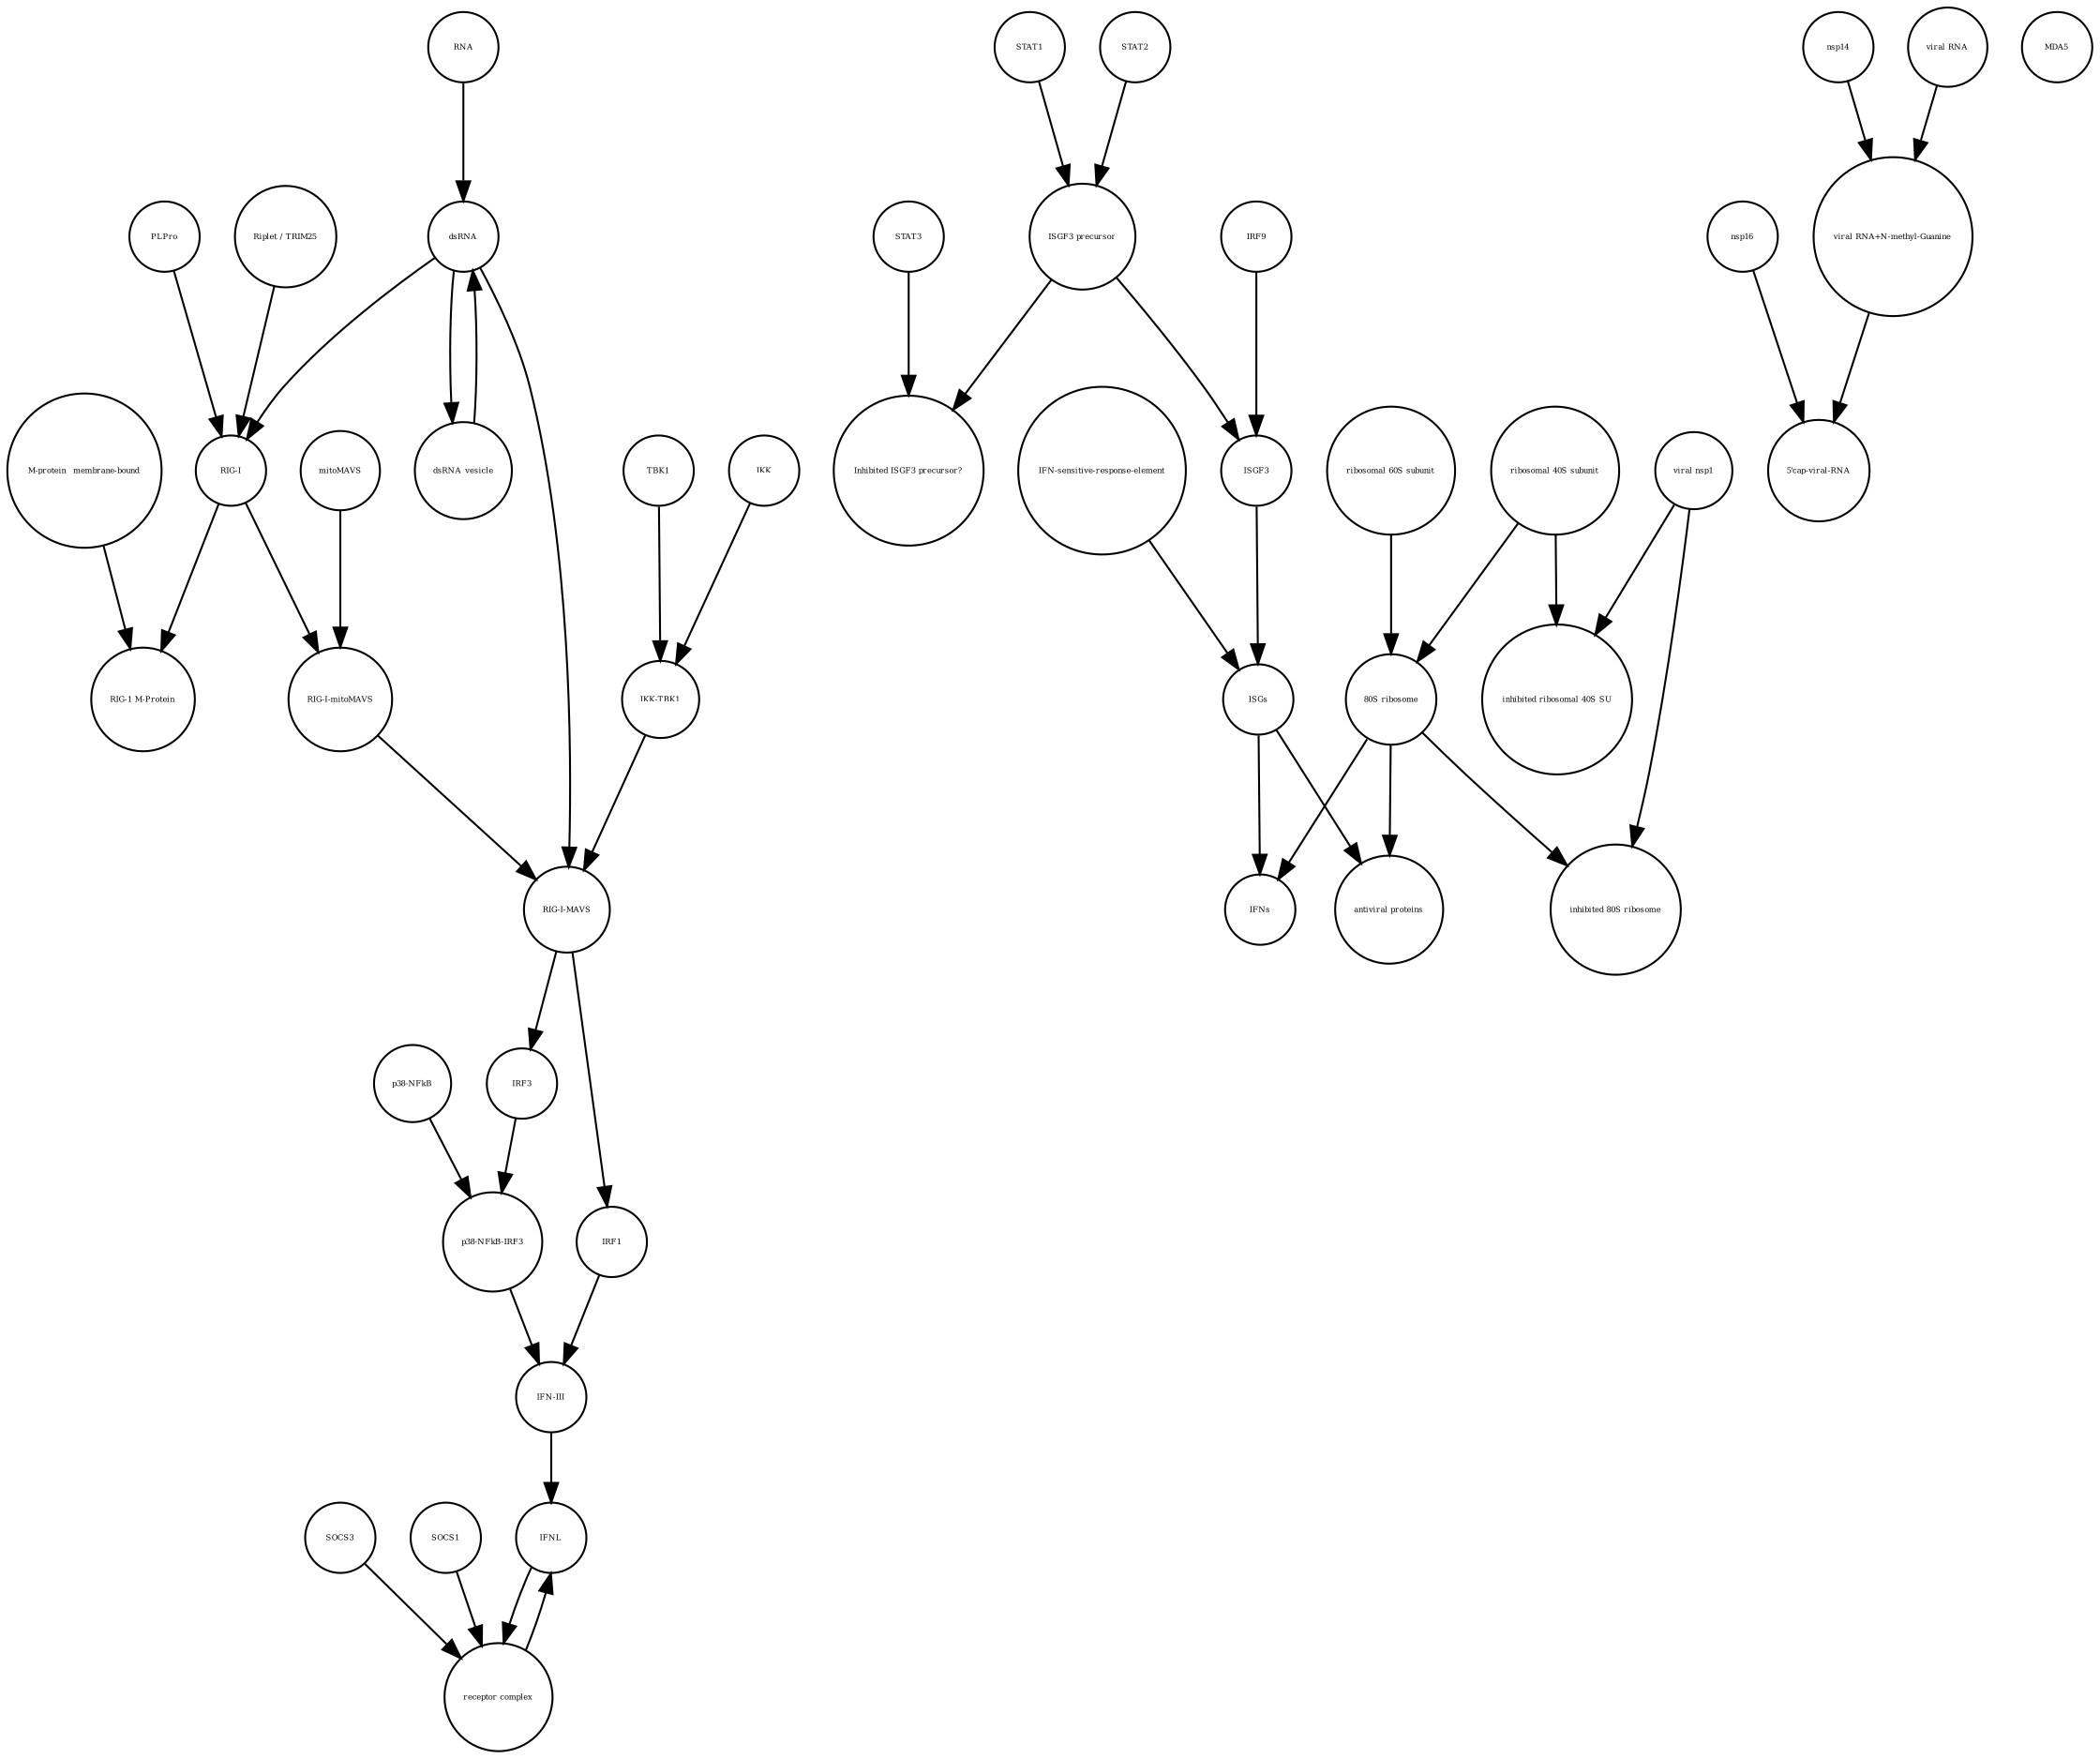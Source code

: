 strict digraph  {
"IKK-TBK1" [annotation="", bipartite=0, cls=complex, fontsize=4, label="IKK-TBK1", shape=circle];
STAT3 [annotation="", bipartite=0, cls=macromolecule, fontsize=4, label=STAT3, shape=circle];
PLPro [annotation="", bipartite=0, cls=macromolecule, fontsize=4, label=PLPro, shape=circle];
"p38-NFkB-IRF3" [annotation="", bipartite=0, cls=complex, fontsize=4, label="p38-NFkB-IRF3", shape=circle];
"M-protein_ membrane-bound" [annotation="", bipartite=0, cls=macromolecule, fontsize=4, label="M-protein_ membrane-bound", shape=circle];
"viral RNA+N-methyl-Guanine" [annotation="", bipartite=0, cls="nucleic acid feature", fontsize=4, label="viral RNA+N-methyl-Guanine", shape=circle];
"ribosomal 60S subunit" [annotation="", bipartite=0, cls=complex, fontsize=4, label="ribosomal 60S subunit", shape=circle];
"Inhibited ISGF3 precursor?" [annotation="", bipartite=0, cls=complex, fontsize=4, label="Inhibited ISGF3 precursor?", shape=circle];
"RIG-I-MAVS" [annotation="", bipartite=0, cls=complex, fontsize=4, label="RIG-I-MAVS", shape=circle];
"IFN-sensitive-response-element" [annotation="", bipartite=0, cls="nucleic acid feature", fontsize=4, label="IFN-sensitive-response-element", shape=circle];
"antiviral proteins" [annotation="", bipartite=0, cls=macromolecule, fontsize=4, label="antiviral proteins", shape=circle];
dsRNA_vesicle [annotation="", bipartite=0, cls="nucleic acid feature", fontsize=4, label=dsRNA_vesicle, shape=circle];
"ribosomal 40S subunit" [annotation="", bipartite=0, cls=complex, fontsize=4, label="ribosomal 40S subunit", shape=circle];
IRF1 [annotation="", bipartite=0, cls=macromolecule, fontsize=4, label=IRF1, shape=circle];
ISGs [annotation="", bipartite=0, cls="nucleic acid feature", fontsize=4, label=ISGs, shape=circle];
"RIG-I" [annotation="", bipartite=0, cls=macromolecule, fontsize=4, label="RIG-I", shape=circle];
IRF9 [annotation="", bipartite=0, cls=macromolecule, fontsize=4, label=IRF9, shape=circle];
nsp16 [annotation="", bipartite=0, cls=macromolecule, fontsize=4, label=nsp16, shape=circle];
MDA5 [annotation="", bipartite=0, cls=macromolecule, fontsize=4, label=MDA5, shape=circle];
"RIG-1 M-Protein" [annotation="", bipartite=0, cls=complex, fontsize=4, label="RIG-1 M-Protein", shape=circle];
ISGF3 [annotation="", bipartite=0, cls=complex, fontsize=4, label=ISGF3, shape=circle];
"Riplet / TRIM25" [annotation="", bipartite=0, cls=macromolecule, fontsize=4, label="Riplet / TRIM25", shape=circle];
TBK1 [annotation="", bipartite=0, cls=macromolecule, fontsize=4, label=TBK1, shape=circle];
STAT1 [annotation="", bipartite=0, cls=macromolecule, fontsize=4, label=STAT1, shape=circle];
"5'cap-viral-RNA" [annotation="", bipartite=0, cls="nucleic acid feature", fontsize=4, label="5'cap-viral-RNA", shape=circle];
IFNL [annotation="", bipartite=0, cls=macromolecule, fontsize=4, label=IFNL, shape=circle];
SOCS3 [annotation="", bipartite=0, cls=macromolecule, fontsize=4, label=SOCS3, shape=circle];
"viral nsp1" [annotation="", bipartite=0, cls=macromolecule, fontsize=4, label="viral nsp1", shape=circle];
"p38-NFkB" [annotation="", bipartite=0, cls=complex, fontsize=4, label="p38-NFkB", shape=circle];
"inhibited ribosomal 40S SU" [annotation="urn_miriam_doi_10.1101%2F2020.05.18.102467", bipartite=0, cls=complex, fontsize=4, label="inhibited ribosomal 40S SU", shape=circle];
dsRNA [annotation="", bipartite=0, cls="nucleic acid feature", fontsize=4, label=dsRNA, shape=circle];
STAT2 [annotation="", bipartite=0, cls=macromolecule, fontsize=4, label=STAT2, shape=circle];
SOCS1 [annotation="", bipartite=0, cls=macromolecule, fontsize=4, label=SOCS1, shape=circle];
"IFN-III" [annotation="", bipartite=0, cls=macromolecule, fontsize=4, label="IFN-III", shape=circle];
IKK [annotation="", bipartite=0, cls=macromolecule, fontsize=4, label=IKK, shape=circle];
nsp14 [annotation="", bipartite=0, cls=macromolecule, fontsize=4, label=nsp14, shape=circle];
IFNs [annotation="", bipartite=0, cls=macromolecule, fontsize=4, label=IFNs, shape=circle];
"RIG-I-mitoMAVS" [annotation="", bipartite=0, cls=complex, fontsize=4, label="RIG-I-mitoMAVS", shape=circle];
"80S ribosome" [annotation="", bipartite=0, cls=complex, fontsize=4, label="80S ribosome", shape=circle];
mitoMAVS [annotation="", bipartite=0, cls=macromolecule, fontsize=4, label=mitoMAVS, shape=circle];
"ISGF3 precursor" [annotation="", bipartite=0, cls=complex, fontsize=4, label="ISGF3 precursor", shape=circle];
"viral RNA" [annotation="", bipartite=0, cls="nucleic acid feature", fontsize=4, label="viral RNA", shape=circle];
RNA [annotation="", bipartite=0, cls="nucleic acid feature", fontsize=4, label=RNA, shape=circle];
"inhibited 80S ribosome" [annotation="", bipartite=0, cls=complex, fontsize=4, label="inhibited 80S ribosome", shape=circle];
"receptor complex" [annotation="", bipartite=0, cls=complex, fontsize=4, label="receptor complex", shape=circle];
IRF3 [annotation="", bipartite=0, cls=macromolecule, fontsize=4, label=IRF3, shape=circle];
"IKK-TBK1" -> "RIG-I-MAVS"  [annotation="", interaction_type=production];
STAT3 -> "Inhibited ISGF3 precursor?"  [annotation="", interaction_type=production];
PLPro -> "RIG-I"  [annotation="", interaction_type=catalysis];
"p38-NFkB-IRF3" -> "IFN-III"  [annotation="", interaction_type=stimulation];
"M-protein_ membrane-bound" -> "RIG-1 M-Protein"  [annotation="", interaction_type=production];
"viral RNA+N-methyl-Guanine" -> "5'cap-viral-RNA"  [annotation="", interaction_type=production];
"ribosomal 60S subunit" -> "80S ribosome"  [annotation="", interaction_type=production];
"RIG-I-MAVS" -> IRF1  [annotation="", interaction_type=catalysis];
"RIG-I-MAVS" -> IRF3  [annotation="", interaction_type=stimulation];
"IFN-sensitive-response-element" -> ISGs  [annotation="", interaction_type=production];
dsRNA_vesicle -> dsRNA  [annotation="", interaction_type=production];
"ribosomal 40S subunit" -> "inhibited ribosomal 40S SU"  [annotation="", interaction_type=production];
"ribosomal 40S subunit" -> "80S ribosome"  [annotation="", interaction_type=production];
IRF1 -> "IFN-III"  [annotation="", interaction_type=stimulation];
ISGs -> "antiviral proteins"  [annotation="", interaction_type=production];
ISGs -> IFNs  [annotation="", interaction_type=production];
"RIG-I" -> "RIG-1 M-Protein"  [annotation="", interaction_type=production];
"RIG-I" -> "RIG-I-mitoMAVS"  [annotation="", interaction_type=production];
IRF9 -> ISGF3  [annotation="", interaction_type=production];
nsp16 -> "5'cap-viral-RNA"  [annotation="urn_miriam_doi_10.1016%2Fj.chom.2020.05.008", interaction_type=catalysis];
ISGF3 -> ISGs  [annotation="", interaction_type="necessary stimulation"];
"Riplet / TRIM25" -> "RIG-I"  [annotation="", interaction_type=catalysis];
TBK1 -> "IKK-TBK1"  [annotation="", interaction_type=production];
STAT1 -> "ISGF3 precursor"  [annotation="", interaction_type=production];
IFNL -> "receptor complex"  [annotation="", interaction_type=stimulation];
SOCS3 -> "receptor complex"  [annotation="", interaction_type=production];
"viral nsp1" -> "inhibited ribosomal 40S SU"  [annotation="", interaction_type=production];
"viral nsp1" -> "inhibited 80S ribosome"  [annotation="", interaction_type=production];
"p38-NFkB" -> "p38-NFkB-IRF3"  [annotation="", interaction_type=production];
dsRNA -> dsRNA_vesicle  [annotation="", interaction_type=production];
dsRNA -> "RIG-I-MAVS"  [annotation="", interaction_type="necessary stimulation"];
dsRNA -> "RIG-I"  [annotation="", interaction_type="necessary stimulation"];
STAT2 -> "ISGF3 precursor"  [annotation="", interaction_type=production];
SOCS1 -> "receptor complex"  [annotation="", interaction_type=production];
"IFN-III" -> IFNL  [annotation="", interaction_type=production];
IKK -> "IKK-TBK1"  [annotation="", interaction_type=production];
nsp14 -> "viral RNA+N-methyl-Guanine"  [annotation="", interaction_type=catalysis];
"RIG-I-mitoMAVS" -> "RIG-I-MAVS"  [annotation="", interaction_type=production];
"80S ribosome" -> "antiviral proteins"  [annotation="", interaction_type=catalysis];
"80S ribosome" -> IFNs  [annotation="", interaction_type=catalysis];
"80S ribosome" -> "inhibited 80S ribosome"  [annotation="", interaction_type=production];
mitoMAVS -> "RIG-I-mitoMAVS"  [annotation="", interaction_type=production];
"ISGF3 precursor" -> "Inhibited ISGF3 precursor?"  [annotation="", interaction_type=production];
"ISGF3 precursor" -> ISGF3  [annotation="", interaction_type=production];
"viral RNA" -> "viral RNA+N-methyl-Guanine"  [annotation="", interaction_type=production];
RNA -> dsRNA  [annotation="", interaction_type=production];
"receptor complex" -> IFNL  [annotation="", interaction_type=production];
IRF3 -> "p38-NFkB-IRF3"  [annotation="", interaction_type=production];
}
